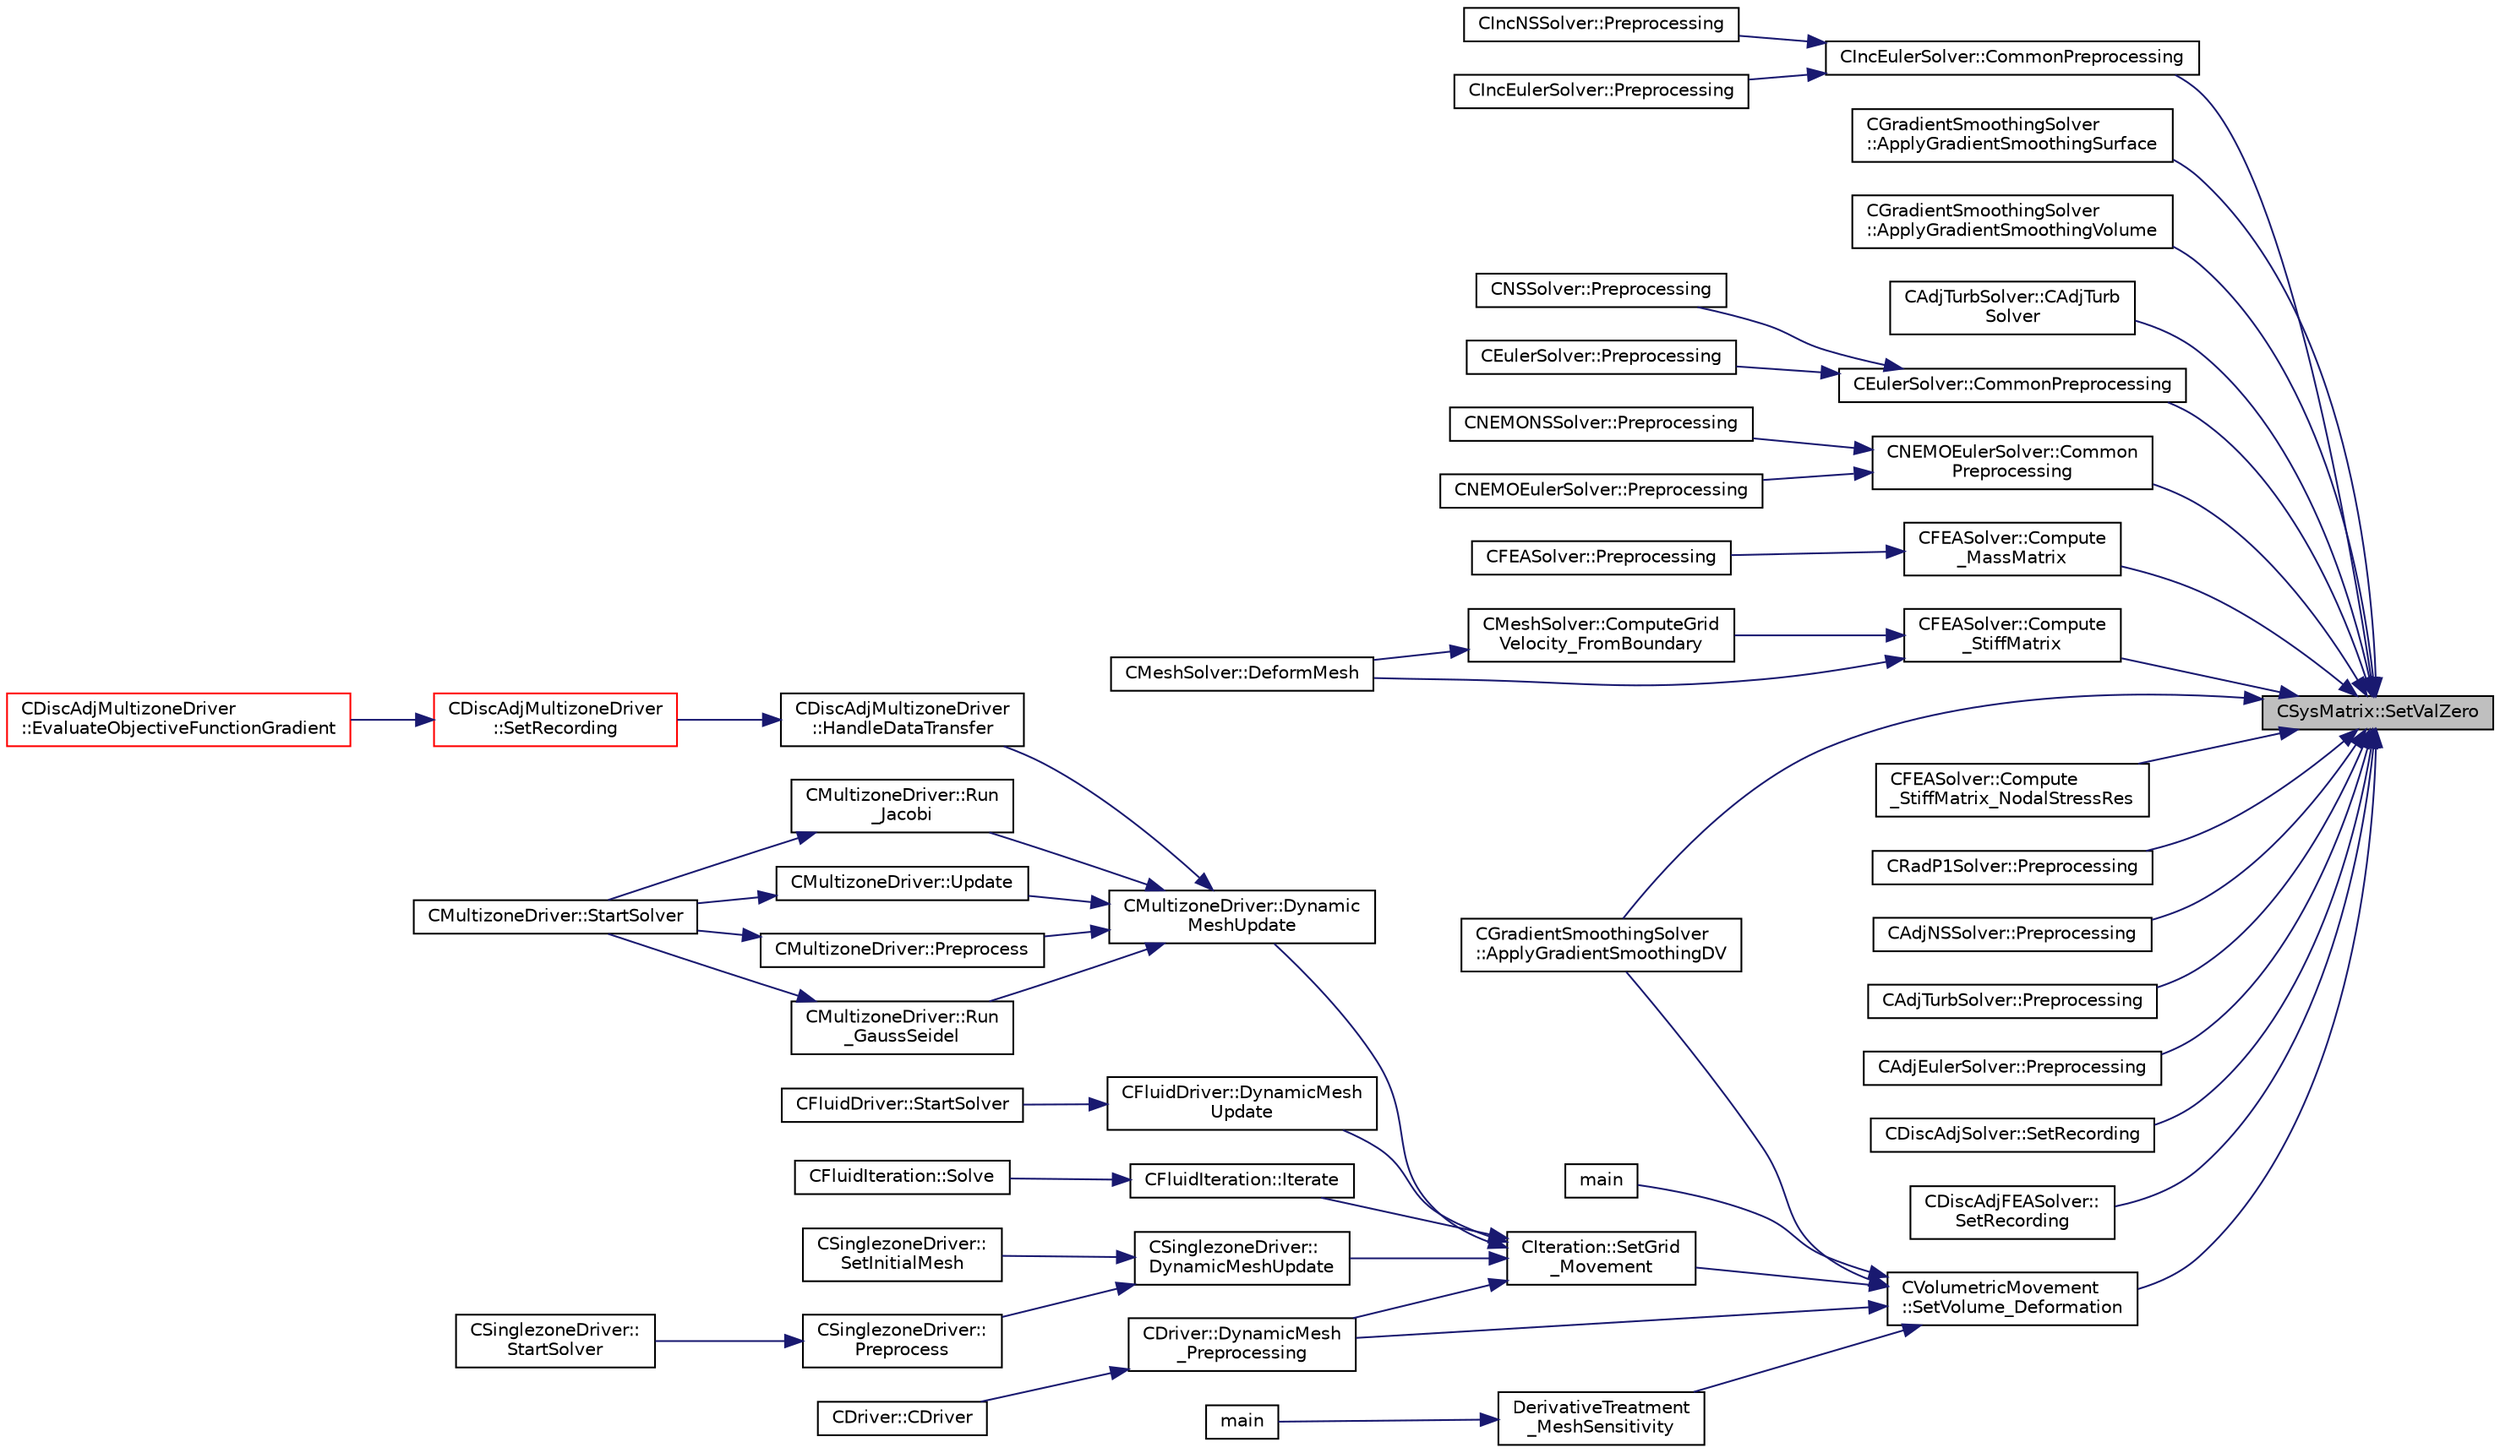 digraph "CSysMatrix::SetValZero"
{
 // LATEX_PDF_SIZE
  edge [fontname="Helvetica",fontsize="10",labelfontname="Helvetica",labelfontsize="10"];
  node [fontname="Helvetica",fontsize="10",shape=record];
  rankdir="RL";
  Node1 [label="CSysMatrix::SetValZero",height=0.2,width=0.4,color="black", fillcolor="grey75", style="filled", fontcolor="black",tooltip="Sets to zero all the entries of the sparse matrix."];
  Node1 -> Node2 [dir="back",color="midnightblue",fontsize="10",style="solid",fontname="Helvetica"];
  Node2 [label="CGradientSmoothingSolver\l::ApplyGradientSmoothingDV",height=0.2,width=0.4,color="black", fillcolor="white", style="filled",URL="$classCGradientSmoothingSolver.html#a443fb04934697664cd7defae114e6ef4",tooltip="All steps required for smoothing the whole system on DV level in an iterative way."];
  Node1 -> Node3 [dir="back",color="midnightblue",fontsize="10",style="solid",fontname="Helvetica"];
  Node3 [label="CGradientSmoothingSolver\l::ApplyGradientSmoothingSurface",height=0.2,width=0.4,color="black", fillcolor="white", style="filled",URL="$classCGradientSmoothingSolver.html#a0382b58490654ebb76c1999713160724",tooltip="Main routine to apply the method only on the surface for mesh sensitivities Projects and smoothes onl..."];
  Node1 -> Node4 [dir="back",color="midnightblue",fontsize="10",style="solid",fontname="Helvetica"];
  Node4 [label="CGradientSmoothingSolver\l::ApplyGradientSmoothingVolume",height=0.2,width=0.4,color="black", fillcolor="white", style="filled",URL="$classCGradientSmoothingSolver.html#a1cc2a5e9d1b99f3607034c5d61905ff9",tooltip="Main routine for applying the solver on the volume sensitivities."];
  Node1 -> Node5 [dir="back",color="midnightblue",fontsize="10",style="solid",fontname="Helvetica"];
  Node5 [label="CAdjTurbSolver::CAdjTurb\lSolver",height=0.2,width=0.4,color="black", fillcolor="white", style="filled",URL="$classCAdjTurbSolver.html#a621bdae0b081f25a67425cc037cd90a2",tooltip=" "];
  Node1 -> Node6 [dir="back",color="midnightblue",fontsize="10",style="solid",fontname="Helvetica"];
  Node6 [label="CIncEulerSolver::CommonPreprocessing",height=0.2,width=0.4,color="black", fillcolor="white", style="filled",URL="$classCIncEulerSolver.html#ac50d02e914c4337e73d2c4878b12c59d",tooltip="Preprocessing actions common to the Euler and NS solvers."];
  Node6 -> Node7 [dir="back",color="midnightblue",fontsize="10",style="solid",fontname="Helvetica"];
  Node7 [label="CIncNSSolver::Preprocessing",height=0.2,width=0.4,color="black", fillcolor="white", style="filled",URL="$classCIncNSSolver.html#aaaff5cfe93aa72a689248c80b2ea9149",tooltip="Restart residual and compute gradients."];
  Node6 -> Node8 [dir="back",color="midnightblue",fontsize="10",style="solid",fontname="Helvetica"];
  Node8 [label="CIncEulerSolver::Preprocessing",height=0.2,width=0.4,color="black", fillcolor="white", style="filled",URL="$classCIncEulerSolver.html#aac33066eba6bdbe02693afb992e307d8",tooltip="Compute primitive variables and their gradients."];
  Node1 -> Node9 [dir="back",color="midnightblue",fontsize="10",style="solid",fontname="Helvetica"];
  Node9 [label="CEulerSolver::CommonPreprocessing",height=0.2,width=0.4,color="black", fillcolor="white", style="filled",URL="$classCEulerSolver.html#a0d6f93feba8d6aad18edf3594213042b",tooltip="Preprocessing actions common to the Euler and NS solvers."];
  Node9 -> Node10 [dir="back",color="midnightblue",fontsize="10",style="solid",fontname="Helvetica"];
  Node10 [label="CNSSolver::Preprocessing",height=0.2,width=0.4,color="black", fillcolor="white", style="filled",URL="$classCNSSolver.html#af83e7cb773797239cdc98fc4d202d32f",tooltip="Restart residual and compute gradients."];
  Node9 -> Node11 [dir="back",color="midnightblue",fontsize="10",style="solid",fontname="Helvetica"];
  Node11 [label="CEulerSolver::Preprocessing",height=0.2,width=0.4,color="black", fillcolor="white", style="filled",URL="$classCEulerSolver.html#ab08b6aa95648e7ab973f9f247fe54b31",tooltip="Compute primitive variables and their gradients."];
  Node1 -> Node12 [dir="back",color="midnightblue",fontsize="10",style="solid",fontname="Helvetica"];
  Node12 [label="CNEMOEulerSolver::Common\lPreprocessing",height=0.2,width=0.4,color="black", fillcolor="white", style="filled",URL="$classCNEMOEulerSolver.html#a27f21d6dbfb7f6c600f759caf7625087",tooltip="Preprocessing actions common to the Euler and NS solvers."];
  Node12 -> Node13 [dir="back",color="midnightblue",fontsize="10",style="solid",fontname="Helvetica"];
  Node13 [label="CNEMONSSolver::Preprocessing",height=0.2,width=0.4,color="black", fillcolor="white", style="filled",URL="$classCNEMONSSolver.html#aef1c13c42cd8103377619f7d94660d6a",tooltip="Restart residual and compute gradients."];
  Node12 -> Node14 [dir="back",color="midnightblue",fontsize="10",style="solid",fontname="Helvetica"];
  Node14 [label="CNEMOEulerSolver::Preprocessing",height=0.2,width=0.4,color="black", fillcolor="white", style="filled",URL="$classCNEMOEulerSolver.html#a3c5a59b5c1c9195757626bff151dbaa9",tooltip="Compute the velocity^2, SoundSpeed, Pressure, Enthalpy, Viscosity."];
  Node1 -> Node15 [dir="back",color="midnightblue",fontsize="10",style="solid",fontname="Helvetica"];
  Node15 [label="CFEASolver::Compute\l_MassMatrix",height=0.2,width=0.4,color="black", fillcolor="white", style="filled",URL="$classCFEASolver.html#a1fd46e369eb5e72c15cf708be67e87a2",tooltip="Compute the mass matrix of the problem."];
  Node15 -> Node16 [dir="back",color="midnightblue",fontsize="10",style="solid",fontname="Helvetica"];
  Node16 [label="CFEASolver::Preprocessing",height=0.2,width=0.4,color="black", fillcolor="white", style="filled",URL="$classCFEASolver.html#a353159e003821dae0668dcfe7281bd68",tooltip="Set residuals to zero."];
  Node1 -> Node17 [dir="back",color="midnightblue",fontsize="10",style="solid",fontname="Helvetica"];
  Node17 [label="CFEASolver::Compute\l_StiffMatrix",height=0.2,width=0.4,color="black", fillcolor="white", style="filled",URL="$classCFEASolver.html#a41f284021cb1f0d145d632adb7ad5342",tooltip="Compute the stiffness matrix of the problem."];
  Node17 -> Node18 [dir="back",color="midnightblue",fontsize="10",style="solid",fontname="Helvetica"];
  Node18 [label="CMeshSolver::ComputeGrid\lVelocity_FromBoundary",height=0.2,width=0.4,color="black", fillcolor="white", style="filled",URL="$classCMeshSolver.html#a0dde897c2a1bc27f95c5da3bb30e5c33",tooltip="Compute the grid velocity form the velocity at deformable boundary."];
  Node18 -> Node19 [dir="back",color="midnightblue",fontsize="10",style="solid",fontname="Helvetica"];
  Node19 [label="CMeshSolver::DeformMesh",height=0.2,width=0.4,color="black", fillcolor="white", style="filled",URL="$classCMeshSolver.html#a573e4ddd63b680f5705f402ec317820b",tooltip="Grid deformation using the linear elasticity equations."];
  Node17 -> Node19 [dir="back",color="midnightblue",fontsize="10",style="solid",fontname="Helvetica"];
  Node1 -> Node20 [dir="back",color="midnightblue",fontsize="10",style="solid",fontname="Helvetica"];
  Node20 [label="CFEASolver::Compute\l_StiffMatrix_NodalStressRes",height=0.2,width=0.4,color="black", fillcolor="white", style="filled",URL="$classCFEASolver.html#a3fe247a12b07771806bd276ea79de38b",tooltip="Compute the stiffness matrix of the problem and the nodal stress terms at the same time."];
  Node1 -> Node21 [dir="back",color="midnightblue",fontsize="10",style="solid",fontname="Helvetica"];
  Node21 [label="CRadP1Solver::Preprocessing",height=0.2,width=0.4,color="black", fillcolor="white", style="filled",URL="$classCRadP1Solver.html#a34c7a29cb038e85c793685b1a76edac6",tooltip="Restart residual and compute gradients."];
  Node1 -> Node22 [dir="back",color="midnightblue",fontsize="10",style="solid",fontname="Helvetica"];
  Node22 [label="CAdjNSSolver::Preprocessing",height=0.2,width=0.4,color="black", fillcolor="white", style="filled",URL="$classCAdjNSSolver.html#a0669f6fb8ef7cd7800d151d4aff7d3f6",tooltip="Restart residual and compute gradients."];
  Node1 -> Node23 [dir="back",color="midnightblue",fontsize="10",style="solid",fontname="Helvetica"];
  Node23 [label="CAdjTurbSolver::Preprocessing",height=0.2,width=0.4,color="black", fillcolor="white", style="filled",URL="$classCAdjTurbSolver.html#a2ed1cbeeeaaeb94ba0e6c9103459b1fe",tooltip="Initializate the residual vectors."];
  Node1 -> Node24 [dir="back",color="midnightblue",fontsize="10",style="solid",fontname="Helvetica"];
  Node24 [label="CAdjEulerSolver::Preprocessing",height=0.2,width=0.4,color="black", fillcolor="white", style="filled",URL="$classCAdjEulerSolver.html#a64baf8c7af6006bdc4ad0919f7c2507a",tooltip="Initialize the residual vectors."];
  Node1 -> Node25 [dir="back",color="midnightblue",fontsize="10",style="solid",fontname="Helvetica"];
  Node25 [label="CDiscAdjSolver::SetRecording",height=0.2,width=0.4,color="black", fillcolor="white", style="filled",URL="$classCDiscAdjSolver.html#a96dd62e6656d620a13859ecbc5ac963e",tooltip="Prepare the solver for a new recording."];
  Node1 -> Node26 [dir="back",color="midnightblue",fontsize="10",style="solid",fontname="Helvetica"];
  Node26 [label="CDiscAdjFEASolver::\lSetRecording",height=0.2,width=0.4,color="black", fillcolor="white", style="filled",URL="$classCDiscAdjFEASolver.html#af6f6154052ec13caf87066b1abd82617",tooltip="Prepare the solver for a new recording."];
  Node1 -> Node27 [dir="back",color="midnightblue",fontsize="10",style="solid",fontname="Helvetica"];
  Node27 [label="CVolumetricMovement\l::SetVolume_Deformation",height=0.2,width=0.4,color="black", fillcolor="white", style="filled",URL="$classCVolumetricMovement.html#a96c9dadafe051a2479ef4ec4b51adb04",tooltip="Grid deformation using the spring analogy method."];
  Node27 -> Node2 [dir="back",color="midnightblue",fontsize="10",style="solid",fontname="Helvetica"];
  Node27 -> Node28 [dir="back",color="midnightblue",fontsize="10",style="solid",fontname="Helvetica"];
  Node28 [label="DerivativeTreatment\l_MeshSensitivity",height=0.2,width=0.4,color="black", fillcolor="white", style="filled",URL="$SU2__DOT_8cpp.html#a160a5823e2f9b59992121278680ea5d5",tooltip="Treatment of derivatives with the Sobolev smoothing solver."];
  Node28 -> Node29 [dir="back",color="midnightblue",fontsize="10",style="solid",fontname="Helvetica"];
  Node29 [label="main",height=0.2,width=0.4,color="black", fillcolor="white", style="filled",URL="$SU2__DOT_8cpp.html#a0ddf1224851353fc92bfbff6f499fa97",tooltip=" "];
  Node27 -> Node30 [dir="back",color="midnightblue",fontsize="10",style="solid",fontname="Helvetica"];
  Node30 [label="CDriver::DynamicMesh\l_Preprocessing",height=0.2,width=0.4,color="black", fillcolor="white", style="filled",URL="$classCDriver.html#ab130423a20d43ddd4eb0d9cde51c2708",tooltip="GridMovement_Preprocessing."];
  Node30 -> Node31 [dir="back",color="midnightblue",fontsize="10",style="solid",fontname="Helvetica"];
  Node31 [label="CDriver::CDriver",height=0.2,width=0.4,color="black", fillcolor="white", style="filled",URL="$classCDriver.html#a3fca4a013a6efa9bbb38fe78a86b5f3d",tooltip="Constructor of the class."];
  Node27 -> Node32 [dir="back",color="midnightblue",fontsize="10",style="solid",fontname="Helvetica"];
  Node32 [label="main",height=0.2,width=0.4,color="black", fillcolor="white", style="filled",URL="$SU2__DEF_8cpp.html#a0ddf1224851353fc92bfbff6f499fa97",tooltip=" "];
  Node27 -> Node33 [dir="back",color="midnightblue",fontsize="10",style="solid",fontname="Helvetica"];
  Node33 [label="CIteration::SetGrid\l_Movement",height=0.2,width=0.4,color="black", fillcolor="white", style="filled",URL="$classCIteration.html#a7b36785762f6b0c214569b185b858b6c",tooltip="Updates the positions and grid velocities for dynamic meshes between physical time steps."];
  Node33 -> Node30 [dir="back",color="midnightblue",fontsize="10",style="solid",fontname="Helvetica"];
  Node33 -> Node34 [dir="back",color="midnightblue",fontsize="10",style="solid",fontname="Helvetica"];
  Node34 [label="CSinglezoneDriver::\lDynamicMeshUpdate",height=0.2,width=0.4,color="black", fillcolor="white", style="filled",URL="$classCSinglezoneDriver.html#a2f88f82c3b958d60452d5513daf5c128",tooltip="Perform a dynamic mesh deformation, included grid velocity computation and the update of the multigri..."];
  Node34 -> Node35 [dir="back",color="midnightblue",fontsize="10",style="solid",fontname="Helvetica"];
  Node35 [label="CSinglezoneDriver::\lPreprocess",height=0.2,width=0.4,color="black", fillcolor="white", style="filled",URL="$classCSinglezoneDriver.html#a0b2c8c9b257915d6b19d72014f3bb82a",tooltip="Preprocess the single-zone iteration."];
  Node35 -> Node36 [dir="back",color="midnightblue",fontsize="10",style="solid",fontname="Helvetica"];
  Node36 [label="CSinglezoneDriver::\lStartSolver",height=0.2,width=0.4,color="black", fillcolor="white", style="filled",URL="$classCSinglezoneDriver.html#ac98c6acfe034381fb3b77c6753c4d734",tooltip="[Overload] Launch the computation for single-zone problems."];
  Node34 -> Node37 [dir="back",color="midnightblue",fontsize="10",style="solid",fontname="Helvetica"];
  Node37 [label="CSinglezoneDriver::\lSetInitialMesh",height=0.2,width=0.4,color="black", fillcolor="white", style="filled",URL="$classCSinglezoneDriver.html#aec7315f833718d3f1ac6c2fb2b2a661b",tooltip="Perform a mesh deformation as initial condition."];
  Node33 -> Node38 [dir="back",color="midnightblue",fontsize="10",style="solid",fontname="Helvetica"];
  Node38 [label="CMultizoneDriver::Dynamic\lMeshUpdate",height=0.2,width=0.4,color="black", fillcolor="white", style="filled",URL="$classCMultizoneDriver.html#a53ec5acb13bb0e897515e098b11b10ac",tooltip="Perform a dynamic mesh deformation, included grid velocity computation and the update of the multigri..."];
  Node38 -> Node39 [dir="back",color="midnightblue",fontsize="10",style="solid",fontname="Helvetica"];
  Node39 [label="CDiscAdjMultizoneDriver\l::HandleDataTransfer",height=0.2,width=0.4,color="black", fillcolor="white", style="filled",URL="$classCDiscAdjMultizoneDriver.html#ab33de05a7a1f77dcf60014a4a35dd4f1",tooltip="Transfer data between zones and update grids when required."];
  Node39 -> Node40 [dir="back",color="midnightblue",fontsize="10",style="solid",fontname="Helvetica"];
  Node40 [label="CDiscAdjMultizoneDriver\l::SetRecording",height=0.2,width=0.4,color="red", fillcolor="white", style="filled",URL="$classCDiscAdjMultizoneDriver.html#a6858d2798084ac58973760b98cbc268d",tooltip="Record one iteration of the primal problem within each zone."];
  Node40 -> Node41 [dir="back",color="midnightblue",fontsize="10",style="solid",fontname="Helvetica"];
  Node41 [label="CDiscAdjMultizoneDriver\l::EvaluateObjectiveFunctionGradient",height=0.2,width=0.4,color="red", fillcolor="white", style="filled",URL="$classCDiscAdjMultizoneDriver.html#a7a644ee8fc2141f2083b91afd2cab856",tooltip="Evaluate the gradient of the objective function and add to \"External\"."];
  Node38 -> Node45 [dir="back",color="midnightblue",fontsize="10",style="solid",fontname="Helvetica"];
  Node45 [label="CMultizoneDriver::Preprocess",height=0.2,width=0.4,color="black", fillcolor="white", style="filled",URL="$classCMultizoneDriver.html#a92c39c3bdad3f83c17e7bdf8acbfe0f7",tooltip="Preprocess the multizone iteration."];
  Node45 -> Node46 [dir="back",color="midnightblue",fontsize="10",style="solid",fontname="Helvetica"];
  Node46 [label="CMultizoneDriver::StartSolver",height=0.2,width=0.4,color="black", fillcolor="white", style="filled",URL="$classCMultizoneDriver.html#a48545e4827cc34298f792995e06d90dd",tooltip="[Overload] Launch the computation for multizone problems."];
  Node38 -> Node47 [dir="back",color="midnightblue",fontsize="10",style="solid",fontname="Helvetica"];
  Node47 [label="CMultizoneDriver::Run\l_GaussSeidel",height=0.2,width=0.4,color="black", fillcolor="white", style="filled",URL="$classCMultizoneDriver.html#a0831675485ec791db4daa926b299caaa",tooltip="Run a Block Gauss-Seidel iteration in all physical zones."];
  Node47 -> Node46 [dir="back",color="midnightblue",fontsize="10",style="solid",fontname="Helvetica"];
  Node38 -> Node48 [dir="back",color="midnightblue",fontsize="10",style="solid",fontname="Helvetica"];
  Node48 [label="CMultizoneDriver::Run\l_Jacobi",height=0.2,width=0.4,color="black", fillcolor="white", style="filled",URL="$classCMultizoneDriver.html#a3fb588b700451ea8c886eab2fc340f2d",tooltip="Run a Block-Jacobi iteration in all physical zones."];
  Node48 -> Node46 [dir="back",color="midnightblue",fontsize="10",style="solid",fontname="Helvetica"];
  Node38 -> Node49 [dir="back",color="midnightblue",fontsize="10",style="solid",fontname="Helvetica"];
  Node49 [label="CMultizoneDriver::Update",height=0.2,width=0.4,color="black", fillcolor="white", style="filled",URL="$classCMultizoneDriver.html#a0bb9caf0b5fea8d01e714577b0974466",tooltip="Update the dual-time solution within multiple zones."];
  Node49 -> Node46 [dir="back",color="midnightblue",fontsize="10",style="solid",fontname="Helvetica"];
  Node33 -> Node50 [dir="back",color="midnightblue",fontsize="10",style="solid",fontname="Helvetica"];
  Node50 [label="CFluidDriver::DynamicMesh\lUpdate",height=0.2,width=0.4,color="black", fillcolor="white", style="filled",URL="$classCFluidDriver.html#a169667db03c0f4e2511d23a8a29280f6",tooltip="Perform a dynamic mesh deformation, included grid velocity computation and the update of the multigri..."];
  Node50 -> Node51 [dir="back",color="midnightblue",fontsize="10",style="solid",fontname="Helvetica"];
  Node51 [label="CFluidDriver::StartSolver",height=0.2,width=0.4,color="black", fillcolor="white", style="filled",URL="$classCFluidDriver.html#aa0139a1e26f43f0154854c9f99ded978",tooltip="Launch the computation for all zones and all physics."];
  Node33 -> Node52 [dir="back",color="midnightblue",fontsize="10",style="solid",fontname="Helvetica"];
  Node52 [label="CFluidIteration::Iterate",height=0.2,width=0.4,color="black", fillcolor="white", style="filled",URL="$classCFluidIteration.html#a9ce0d8765aff42207afcd2c9ab6f71d8",tooltip="Perform a single iteration of the fluid system."];
  Node52 -> Node53 [dir="back",color="midnightblue",fontsize="10",style="solid",fontname="Helvetica"];
  Node53 [label="CFluidIteration::Solve",height=0.2,width=0.4,color="black", fillcolor="white", style="filled",URL="$classCFluidIteration.html#ae4c454356af70246063fdcba4accb068",tooltip="Iterate the fluid system for a number of Inner_Iter iterations."];
}
